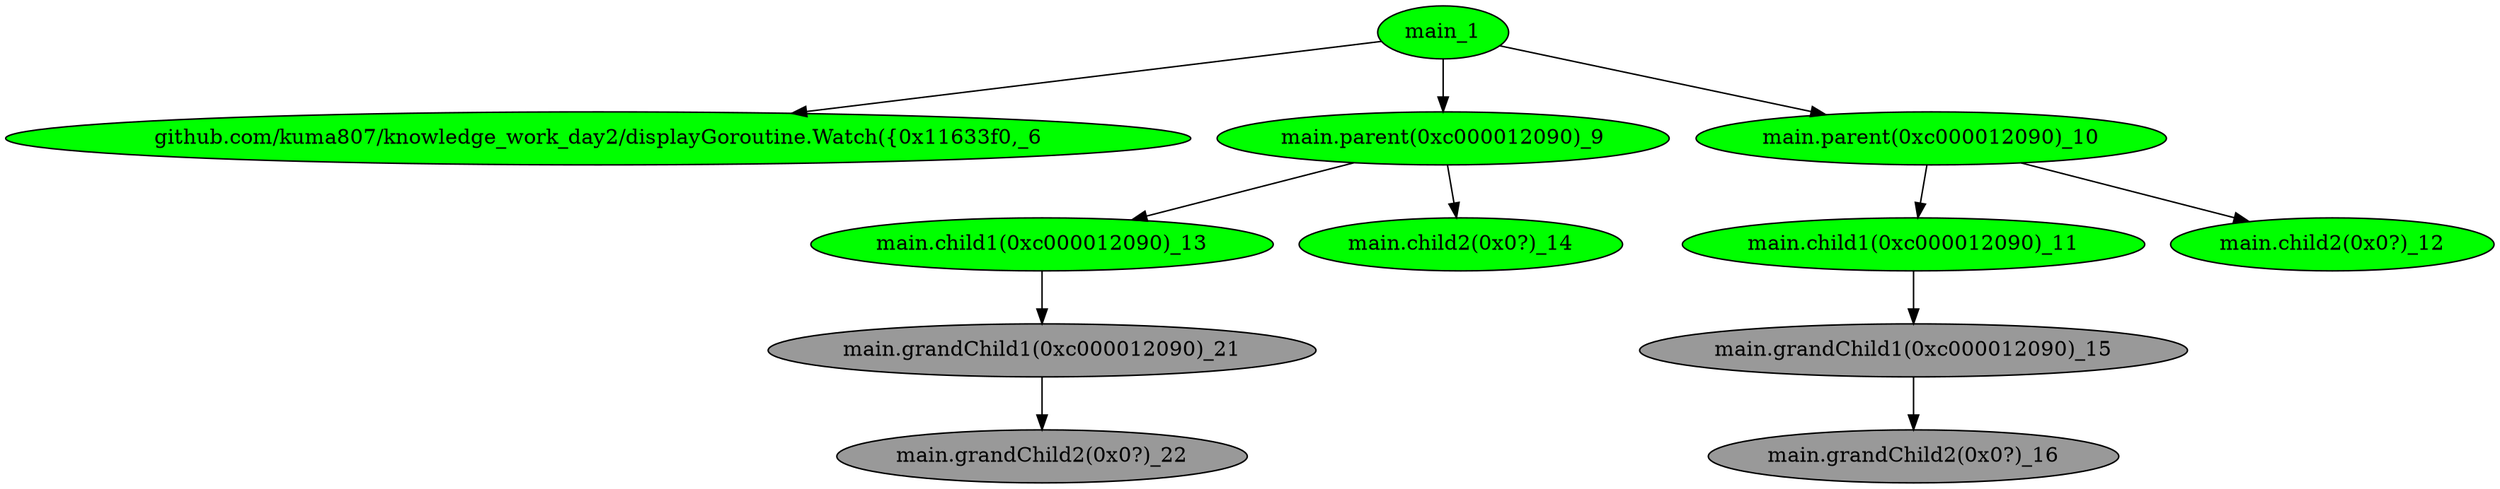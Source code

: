 digraph G {
	"main_1"->"github.com/kuma807/knowledge_work_day2/displayGoroutine.Watch({0x11633f0,_6";
	"main_1"->"main.parent(0xc000012090)_9";
	"main_1"->"main.parent(0xc000012090)_10";
	"main.parent(0xc000012090)_10"->"main.child1(0xc000012090)_11";
	"main.parent(0xc000012090)_10"->"main.child2(0x0?)_12";
	"main.parent(0xc000012090)_9"->"main.child1(0xc000012090)_13";
	"main.parent(0xc000012090)_9"->"main.child2(0x0?)_14";
	"main.child1(0xc000012090)_11"->"main.grandChild1(0xc000012090)_15";
	"main.grandChild1(0xc000012090)_15"->"main.grandChild2(0x0?)_16";
	"main.child1(0xc000012090)_13"->"main.grandChild1(0xc000012090)_21";
	"main.grandChild1(0xc000012090)_21"->"main.grandChild2(0x0?)_22";
	"github.com/kuma807/knowledge_work_day2/displayGoroutine.Watch({0x11633f0,_6" [ fillcolor="#00FF00", style="solid,filled" ];
	"main.child1(0xc000012090)_11" [ fillcolor="#00FF00", style="solid,filled" ];
	"main.child1(0xc000012090)_13" [ fillcolor="#00FF00", style="solid,filled" ];
	"main.child2(0x0?)_12" [ fillcolor="#00FF00", style="solid,filled" ];
	"main.child2(0x0?)_14" [ fillcolor="#00FF00", style="solid,filled" ];
	"main.grandChild1(0xc000012090)_15" [ fillcolor="#999999", style="solid,filled" ];
	"main.grandChild1(0xc000012090)_21" [ fillcolor="#999999", style="solid,filled" ];
	"main.grandChild2(0x0?)_16" [ fillcolor="#999999", style="solid,filled" ];
	"main.grandChild2(0x0?)_22" [ fillcolor="#999999", style="solid,filled" ];
	"main.parent(0xc000012090)_10" [ fillcolor="#00FF00", style="solid,filled" ];
	"main.parent(0xc000012090)_9" [ fillcolor="#00FF00", style="solid,filled" ];
	"main_1" [ fillcolor="#00FF00", style="solid,filled" ];

}
